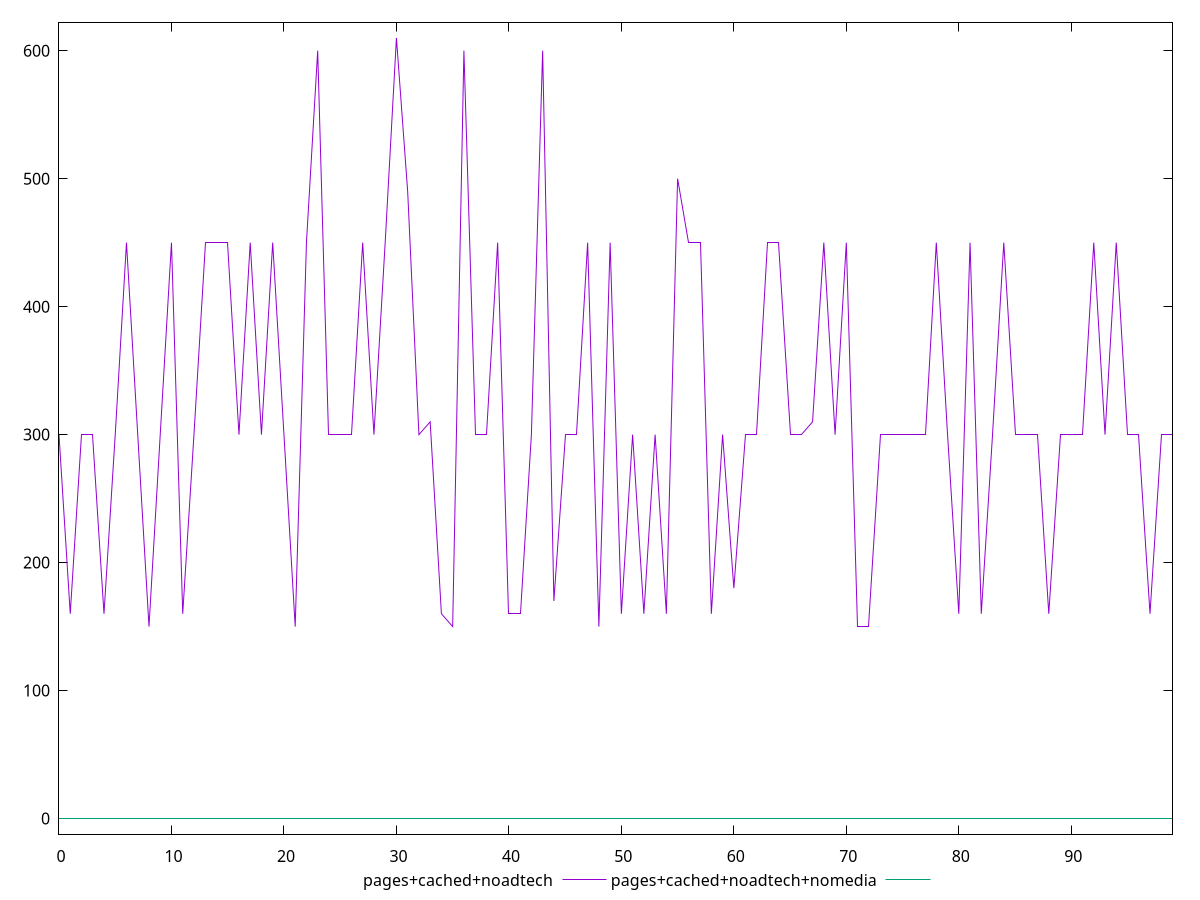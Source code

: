 reset

$pagesCachedNoadtech <<EOF
0 300
1 160
2 300
3 300
4 160
5 300
6 450
7 300
8 150
9 300
10 450
11 160
12 300
13 450
14 450
15 450
16 300
17 450
18 300
19 450
20 300
21 150
22 450
23 600
24 300
25 300
26 300
27 450
28 300
29 450
30 610
31 490
32 300
33 310
34 160
35 150
36 600
37 300
38 300
39 450
40 160
41 160
42 300
43 600
44 170
45 300
46 300
47 450
48 150
49 450
50 160
51 300
52 160
53 300
54 160
55 500
56 450
57 450
58 160
59 300
60 180
61 300
62 300
63 450
64 450
65 300
66 300
67 310
68 450
69 300
70 450
71 150
72 150
73 300
74 300
75 300
76 300
77 300
78 450
79 300
80 160
81 450
82 160
83 300
84 450
85 300
86 300
87 300
88 160
89 300
90 300
91 300
92 450
93 300
94 450
95 300
96 300
97 160
98 300
99 300
EOF

$pagesCachedNoadtechNomedia <<EOF
0 0
1 0
2 0
3 0
4 0
5 0
6 0
7 0
8 0
9 0
10 0
11 0
12 0
13 0
14 0
15 0
16 0
17 0
18 0
19 0
20 0
21 0
22 0
23 0
24 0
25 0
26 0
27 0
28 0
29 0
30 0
31 0
32 0
33 0
34 0
35 0
36 0
37 0
38 0
39 0
40 0
41 0
42 0
43 0
44 0
45 0
46 0
47 0
48 0
49 0
50 0
51 0
52 0
53 0
54 0
55 0
56 0
57 0
58 0
59 0
60 0
61 0
62 0
63 0
64 0
65 0
66 0
67 0
68 0
69 0
70 0
71 0
72 0
73 0
74 0
75 0
76 0
77 0
78 0
79 0
80 0
81 0
82 0
83 0
84 0
85 0
86 0
87 0
88 0
89 0
90 0
91 0
92 0
93 0
94 0
95 0
96 0
97 0
98 0
99 0
EOF

set key outside below
set xrange [0:99]
set yrange [-12.200000000000001:622.2]
set trange [-12.200000000000001:622.2]
set terminal svg size 640, 520 enhanced background rgb 'white'
set output "report_00013_2021-02-09T12-04-24.940Z/uses-webp-images/comparison/line/2_vs_3.svg"

plot $pagesCachedNoadtech title "pages+cached+noadtech" with line, \
     $pagesCachedNoadtechNomedia title "pages+cached+noadtech+nomedia" with line

reset

